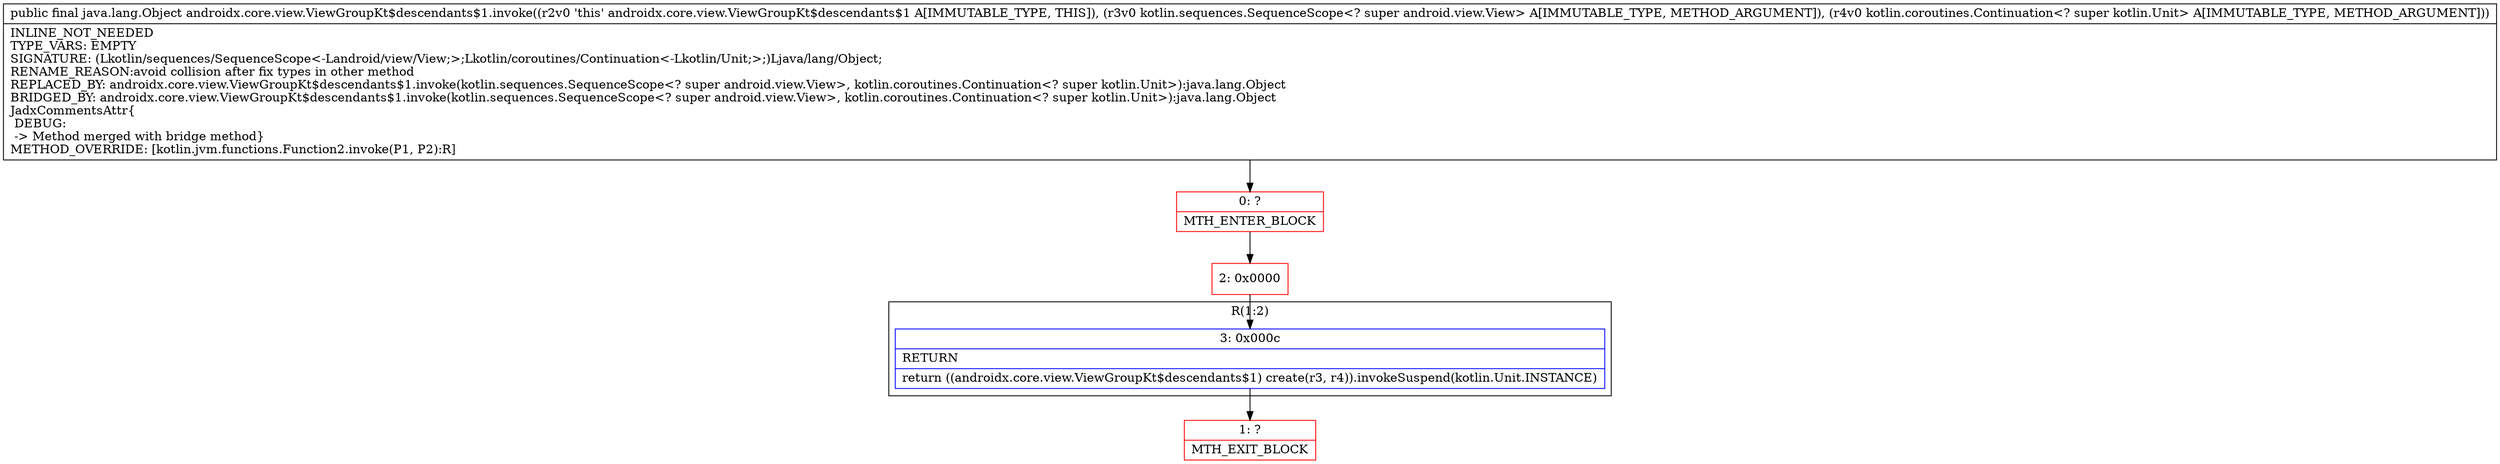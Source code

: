 digraph "CFG forandroidx.core.view.ViewGroupKt$descendants$1.invoke(Lkotlin\/sequences\/SequenceScope;Lkotlin\/coroutines\/Continuation;)Ljava\/lang\/Object;" {
subgraph cluster_Region_414844158 {
label = "R(1:2)";
node [shape=record,color=blue];
Node_3 [shape=record,label="{3\:\ 0x000c|RETURN\l|return ((androidx.core.view.ViewGroupKt$descendants$1) create(r3, r4)).invokeSuspend(kotlin.Unit.INSTANCE)\l}"];
}
Node_0 [shape=record,color=red,label="{0\:\ ?|MTH_ENTER_BLOCK\l}"];
Node_2 [shape=record,color=red,label="{2\:\ 0x0000}"];
Node_1 [shape=record,color=red,label="{1\:\ ?|MTH_EXIT_BLOCK\l}"];
MethodNode[shape=record,label="{public final java.lang.Object androidx.core.view.ViewGroupKt$descendants$1.invoke((r2v0 'this' androidx.core.view.ViewGroupKt$descendants$1 A[IMMUTABLE_TYPE, THIS]), (r3v0 kotlin.sequences.SequenceScope\<? super android.view.View\> A[IMMUTABLE_TYPE, METHOD_ARGUMENT]), (r4v0 kotlin.coroutines.Continuation\<? super kotlin.Unit\> A[IMMUTABLE_TYPE, METHOD_ARGUMENT]))  | INLINE_NOT_NEEDED\lTYPE_VARS: EMPTY\lSIGNATURE: (Lkotlin\/sequences\/SequenceScope\<\-Landroid\/view\/View;\>;Lkotlin\/coroutines\/Continuation\<\-Lkotlin\/Unit;\>;)Ljava\/lang\/Object;\lRENAME_REASON:avoid collision after fix types in other method\lREPLACED_BY: androidx.core.view.ViewGroupKt$descendants$1.invoke(kotlin.sequences.SequenceScope\<? super android.view.View\>, kotlin.coroutines.Continuation\<? super kotlin.Unit\>):java.lang.Object\lBRIDGED_BY: androidx.core.view.ViewGroupKt$descendants$1.invoke(kotlin.sequences.SequenceScope\<? super android.view.View\>, kotlin.coroutines.Continuation\<? super kotlin.Unit\>):java.lang.Object\lJadxCommentsAttr\{\l DEBUG: \l \-\> Method merged with bridge method\}\lMETHOD_OVERRIDE: [kotlin.jvm.functions.Function2.invoke(P1, P2):R]\l}"];
MethodNode -> Node_0;Node_3 -> Node_1;
Node_0 -> Node_2;
Node_2 -> Node_3;
}

